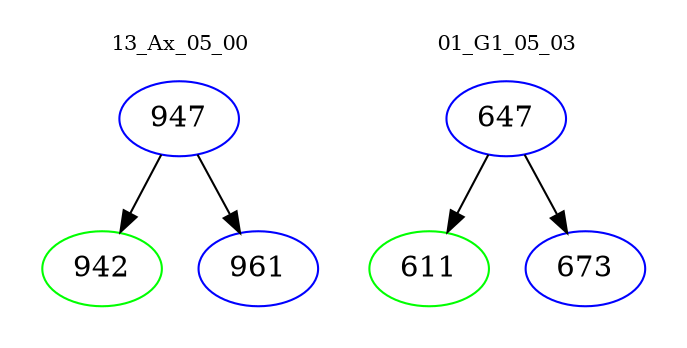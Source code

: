 digraph{
subgraph cluster_0 {
color = white
label = "13_Ax_05_00";
fontsize=10;
T0_947 [label="947", color="blue"]
T0_947 -> T0_942 [color="black"]
T0_942 [label="942", color="green"]
T0_947 -> T0_961 [color="black"]
T0_961 [label="961", color="blue"]
}
subgraph cluster_1 {
color = white
label = "01_G1_05_03";
fontsize=10;
T1_647 [label="647", color="blue"]
T1_647 -> T1_611 [color="black"]
T1_611 [label="611", color="green"]
T1_647 -> T1_673 [color="black"]
T1_673 [label="673", color="blue"]
}
}
